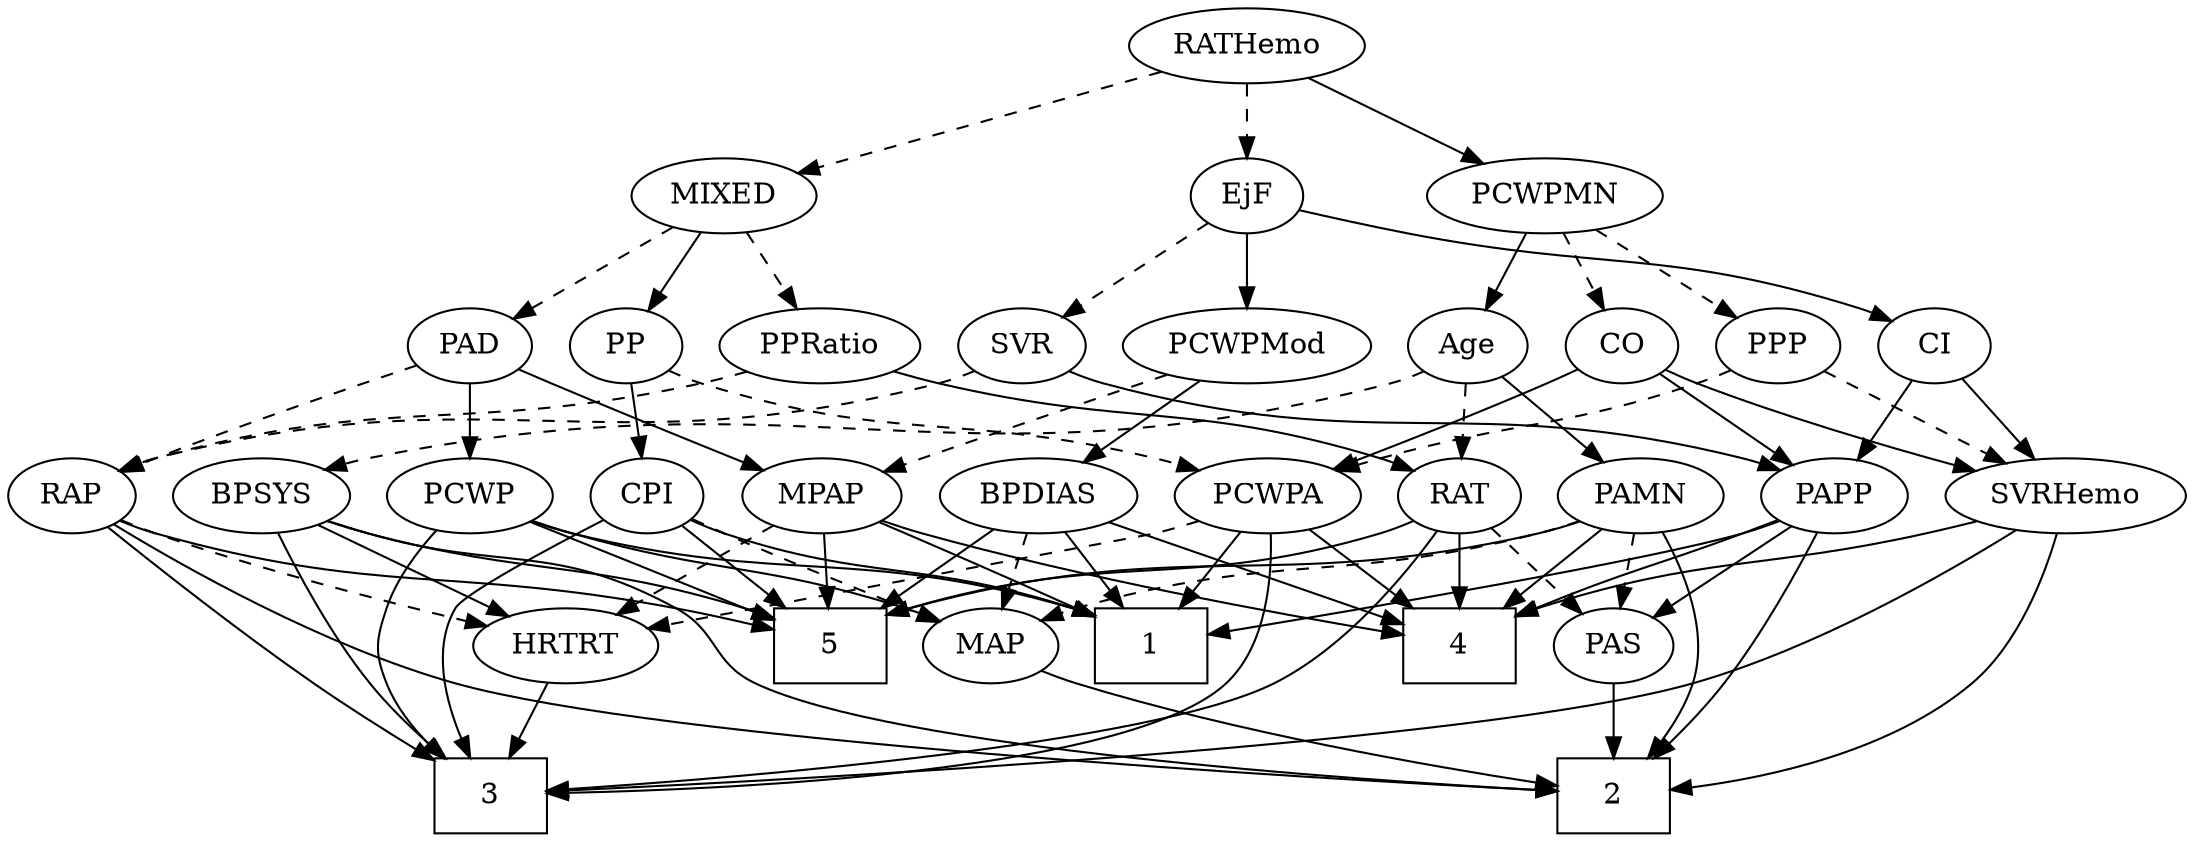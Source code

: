 strict digraph {
	graph [bb="0,0,964.99,396"];
	node [label="\N"];
	1	[height=0.5,
		pos="459.05,90",
		shape=box,
		width=0.75];
	2	[height=0.5,
		pos="256.05,18",
		shape=box,
		width=0.75];
	3	[height=0.5,
		pos="664.05,18",
		shape=box,
		width=0.75];
	4	[height=0.5,
		pos="311.05,90",
		shape=box,
		width=0.75];
	5	[height=0.5,
		pos="649.05,90",
		shape=box,
		width=0.75];
	Age	[height=0.5,
		pos="318.05,234",
		width=0.75];
	BPSYS	[height=0.5,
		pos="853.05,162",
		width=1.0471];
	Age -> BPSYS	[pos="e,825.07,174.5 338.12,221.96 343.18,219.62 348.7,217.42 354.05,216 548.78,164.13 609.09,222.65 806.05,180 809.09,179.34 812.2,178.53 \
815.3,177.63",
		style=dashed];
	PAMN	[height=0.5,
		pos="236.05,162",
		width=1.011];
	Age -> PAMN	[pos="e,253.63,178.01 301.84,219.17 290.33,209.34 274.63,195.93 261.45,184.69",
		style=solid];
	RAT	[height=0.5,
		pos="318.05,162",
		width=0.75827];
	Age -> RAT	[pos="e,318.05,180.1 318.05,215.7 318.05,207.98 318.05,198.71 318.05,190.11",
		style=dashed];
	EjF	[height=0.5,
		pos="391.05,306",
		width=0.75];
	SVR	[height=0.5,
		pos="391.05,234",
		width=0.77632];
	EjF -> SVR	[pos="e,391.05,252.1 391.05,287.7 391.05,279.98 391.05,270.71 391.05,262.11",
		style=dashed];
	PCWPMod	[height=0.5,
		pos="561.05,234",
		width=1.4443];
	EjF -> PCWPMod	[pos="e,528.78,248.29 413.62,295.7 440.5,284.64 485.95,265.92 519.29,252.19",
		style=solid];
	CI	[height=0.5,
		pos="102.05,234",
		width=0.75];
	EjF -> CI	[pos="e,122.62,245.82 366.83,297.73 355.68,294.52 342.25,290.84 330.05,288 245.48,268.33 220.64,278.76 138.05,252 136.12,251.38 134.17,\
250.67 132.22,249.92",
		style=solid];
	RAP	[height=0.5,
		pos="937.05,162",
		width=0.77632];
	RAP -> 2	[pos="e,283.16,19.659 922.63,146.2 901.44,125.52 859.66,88.63 816.05,72 719.9,35.341 402.58,23.122 293.36,19.947",
		style=solid];
	RAP -> 3	[pos="e,691.25,20.389 941.2,143.93 944.92,124.1 947.44,91.583 930.05,72 900.27,38.485 767.65,25.506 701.63,21.055",
		style=solid];
	RAP -> 5	[pos="e,676.25,104.8 915.9,150.12 910.81,147.83 905.32,145.62 900.05,144 810.42,116.44 779.5,135.63 685.82,107.74",
		style=solid];
	HRTRT	[height=0.5,
		pos="734.05,90",
		width=1.1013];
	RAP -> HRTRT	[pos="e,766.9,100.2 915.32,150.49 910.35,148.23 905.05,145.94 900.05,144 858.89,128.04 810.72,113.06 776.91,103.12",
		style=dashed];
	MIXED	[height=0.5,
		pos="573.05,306",
		width=1.1193];
	PAD	[height=0.5,
		pos="759.05,234",
		width=0.79437];
	MIXED -> PAD	[pos="e,736.47,245.14 604.24,294.41 634.15,284.11 680.47,267.74 720.05,252 722.39,251.07 724.8,250.08 727.22,249.08",
		style=dashed];
	PP	[height=0.5,
		pos="464.05,234",
		width=0.75];
	MIXED -> PP	[pos="e,482.8,247.05 550.99,290.83 533.77,279.78 509.77,264.36 491.35,252.53",
		style=solid];
	PPRatio	[height=0.5,
		pos="671.05,234",
		width=1.1013];
	MIXED -> PPRatio	[pos="e,650.63,249.58 593.83,290.15 607.96,280.06 626.83,266.58 642.38,255.47",
		style=dashed];
	MPAP	[height=0.5,
		pos="674.05,162",
		width=0.97491];
	MPAP -> 1	[pos="e,486.35,104.52 647.22,150.11 641.59,147.97 635.65,145.82 630.05,144 573.88,125.72 555.18,128.96 495.82,107.95",
		style=solid];
	MPAP -> 4	[pos="e,338.29,95.2 647.81,149.86 642.03,147.69 635.89,145.6 630.05,144 603.19,136.66 426.46,108.88 348.21,96.738",
		style=solid];
	MPAP -> 5	[pos="e,655.22,108.28 667.99,144.05 665.18,136.18 661.77,126.62 658.61,117.79",
		style=solid];
	MPAP -> HRTRT	[pos="e,720.07,107.31 687.66,145.12 695.3,136.2 704.98,124.91 713.52,114.94",
		style=dashed];
	BPSYS -> 2	[pos="e,283.25,18.972 845.14,144.16 834.34,123.26 812.85,88.372 783.05,72 698.6,25.616 399.29,19.656 293.45,19.02",
		style=solid];
	BPSYS -> 3	[pos="e,691.12,22.531 858.88,144.01 864.41,124.54 869.74,92.676 854.05,72 835.63,47.746 751.1,31.611 701.21,24.021",
		style=solid];
	BPSYS -> 5	[pos="e,676.38,104.43 824.3,150.31 818.29,148.15 811.98,145.95 806.05,144 755.67,127.41 739.24,127.92 686,108.09",
		style=solid];
	BPSYS -> HRTRT	[pos="e,757.33,104.69 830.1,147.5 811.94,136.82 786.37,121.78 766.18,109.9",
		style=solid];
	PAD -> RAP	[pos="e,915.25,173.33 783.45,224.42 811.73,214.35 859.62,196.86 900.05,180 901.91,179.22 903.81,178.41 905.72,177.58",
		style=dashed];
	PAD -> MPAP	[pos="e,691.98,177.77 742.25,219.17 730.12,209.18 713.51,195.5 699.72,184.14",
		style=solid];
	PCWP	[height=0.5,
		pos="762.05,162",
		width=0.97491];
	PAD -> PCWP	[pos="e,761.31,180.1 759.79,215.7 760.12,207.98 760.52,198.71 760.88,190.11",
		style=solid];
	CO	[height=0.5,
		pos="246.05,234",
		width=0.75];
	PCWPA	[height=0.5,
		pos="405.05,162",
		width=1.1555];
	CO -> PCWPA	[pos="e,376.09,175.14 267.31,222.81 272.14,220.54 277.26,218.16 282.05,216 310.3,203.25 342.48,189.4 366.84,179.07",
		style=solid];
	SVRHemo	[height=0.5,
		pos="50.046,162",
		width=1.3902];
	CO -> SVRHemo	[pos="e,87.686,174.05 224.91,222.5 220.08,220.24 214.92,217.95 210.05,216 172.74,201.08 129.43,186.92 97.285,176.99",
		style=solid];
	PAPP	[height=0.5,
		pos="150.05,162",
		width=0.88464];
	CO -> PAPP	[pos="e,168.85,176.71 228.44,220.16 214.06,209.67 193.49,194.68 177.03,182.68",
		style=solid];
	PAS	[height=0.5,
		pos="201.05,90",
		width=0.75];
	PAS -> 2	[pos="e,242.59,36.127 212.98,73.811 219.79,65.141 228.5,54.052 236.31,44.12",
		style=solid];
	PAMN -> 2	[pos="e,253.62,36.189 238.46,143.87 241.87,119.67 248.13,75.211 252.19,46.393",
		style=solid];
	PAMN -> 4	[pos="e,292.7,108.13 252.32,145.81 261.89,136.88 274.21,125.38 285.09,115.23",
		style=solid];
	PAMN -> 5	[pos="e,621.77,97.977 262.96,149.87 269.15,147.64 275.76,145.53 282.05,144 409.54,113.05 445.83,130.72 575.05,108 587.1,105.88 600.13,\
103.06 611.86,100.33",
		style=solid];
	PAMN -> PAS	[pos="e,209.28,107.47 227.75,144.41 223.61,136.13 218.51,125.92 213.88,116.66",
		style=dashed];
	MAP	[height=0.5,
		pos="535.05,90",
		width=0.84854];
	PAMN -> MAP	[pos="e,511.69,102.01 263.51,149.9 269.55,147.73 275.96,145.62 282.05,144 374.81,119.25 402.9,134.96 495.05,108 497.45,107.3 499.91,106.49 \
502.36,105.61",
		style=dashed];
	RATHemo	[height=0.5,
		pos="391.05,378",
		width=1.3721];
	RATHemo -> EjF	[pos="e,391.05,324.1 391.05,359.7 391.05,351.98 391.05,342.71 391.05,334.11",
		style=dashed];
	RATHemo -> MIXED	[pos="e,543.64,318.31 424,364.32 454.92,352.43 501.17,334.65 533.94,322.04",
		style=dashed];
	PCWPMN	[height=0.5,
		pos="271.05,306",
		width=1.3902];
	RATHemo -> PCWPMN	[pos="e,296.17,321.65 365.89,362.33 348.21,352.01 324.35,338.1 304.99,326.8",
		style=solid];
	CPI	[height=0.5,
		pos="594.05,162",
		width=0.75];
	CPI -> 1	[pos="e,486.16,105.06 573.25,150.22 552.52,139.47 520.28,122.75 495.33,109.81",
		style=solid];
	CPI -> 3	[pos="e,642.76,36.053 594.91,143.99 596.46,125.34 600.82,95.023 613.05,72 618.7,61.359 627.11,51.361 635.48,42.979",
		style=solid];
	CPI -> 5	[pos="e,635.59,108.13 605.98,145.81 612.79,137.14 621.5,126.05 629.31,116.12",
		style=solid];
	CPI -> MAP	[pos="e,548.23,106.64 581.24,145.81 573.54,136.67 563.58,124.85 554.87,114.52",
		style=dashed];
	RAT -> 3	[pos="e,636.94,19.192 328.43,144.98 342.53,124.61 369.73,89.949 402.05,72 474.54,31.739 573.48,21.861 626.63,19.566",
		style=solid];
	RAT -> 4	[pos="e,312.76,108.1 316.32,143.7 315.54,135.98 314.62,126.71 313.76,118.11",
		style=solid];
	RAT -> 5	[pos="e,621.72,97.719 338.59,150.09 343.54,147.8 348.9,145.6 354.05,144 449.08,114.46 477.39,127.15 575.05,108 587.05,105.65 600.08,102.76 \
611.81,100.05",
		style=solid];
	RAT -> PAS	[pos="e,220.69,102.75 298.46,149.28 279.56,137.98 250.75,120.74 229.36,107.94",
		style=dashed];
	SVR -> RAP	[pos="e,916,174.22 412.09,221.78 417.19,219.5 422.71,217.38 428.05,216 631.71,163.25 696.38,232.75 900.05,180 902.21,179.44 904.41,178.76 \
906.6,177.99",
		style=dashed];
	SVR -> PAPP	[pos="e,174.5,173.96 369.45,222.14 364.47,219.9 359.14,217.71 354.05,216 283.72,192.38 261.81,202.29 191.05,180 188.75,179.28 186.41,178.48 \
184.06,177.63",
		style=solid];
	PCWPMod -> MPAP	[pos="e,652.51,176.34 585.29,217.98 602.45,207.35 625.59,193.02 643.94,181.65",
		style=dashed];
	BPDIAS	[height=0.5,
		pos="507.05,162",
		width=1.1735];
	PCWPMod -> BPDIAS	[pos="e,519.75,179.47 548.25,216.41 541.59,207.78 533.32,197.06 525.94,187.5",
		style=solid];
	PCWPA -> 1	[pos="e,445.84,108.12 417.57,144.76 424.12,136.27 432.3,125.68 439.65,116.15",
		style=solid];
	PCWPA -> 3	[pos="e,636.69,21.312 403.4,143.73 402.51,123.7 404.37,90.997 423.05,72 451.03,43.543 565.93,28.434 626.41,22.318",
		style=solid];
	PCWPA -> 4	[pos="e,333.93,108.04 385.11,146.15 372.59,136.83 356.17,124.61 341.98,114.04",
		style=solid];
	PCWPA -> HRTRT	[pos="e,704.5,102.2 435.82,149.83 442.43,147.69 449.43,145.61 456.05,144 556.15,119.63 585.09,132.98 685.05,108 688.23,107.2 691.51,106.29 \
694.78,105.3",
		style=dashed];
	PCWPMN -> Age	[pos="e,307.31,250.99 282.18,288.41 288,279.74 295.24,268.97 301.68,259.38",
		style=solid];
	PCWPMN -> CO	[pos="e,252.04,251.79 264.99,288.05 262.14,280.06 258.66,270.33 255.47,261.4",
		style=dashed];
	PPP	[height=0.5,
		pos="174.05,234",
		width=0.75];
	PCWPMN -> PPP	[pos="e,191.63,247.69 249.52,289.46 234.82,278.86 215.29,264.76 199.77,253.57",
		style=dashed];
	SVRHemo -> 2	[pos="e,228.71,29.871 65.176,144.71 83.5,125.62 115.92,93.827 148.05,72 170.37,56.834 197.67,43.476 219.24,33.964",
		style=solid];
	SVRHemo -> 3	[pos="e,636.82,19.384 75.968,146.57 92.715,136.7 114.56,122.77 132.05,108 148.63,93.995 145.67,81.778 165.05,72 245.99,31.156 525.16,21.693 \
626.72,19.582",
		style=solid];
	SVRHemo -> 4	[pos="e,283.87,97.91 87.777,149.98 94.837,147.96 102.16,145.9 109.05,144 166.57,128.17 233.6,110.79 274.15,100.4",
		style=solid];
	BPDIAS -> 1	[pos="e,471.01,108.45 495.67,144.41 490.04,136.2 483.11,126.1 476.81,116.9",
		style=solid];
	BPDIAS -> 4	[pos="e,338.35,100.75 475.55,149.75 440.84,137.35 385.03,117.42 348.2,104.27",
		style=solid];
	BPDIAS -> 5	[pos="e,621.97,104.35 533.75,147.83 556.12,136.81 588.26,120.97 612.92,108.81",
		style=solid];
	BPDIAS -> MAP	[pos="e,528.33,107.79 513.82,144.05 517.06,135.97 521,126.12 524.6,117.11",
		style=dashed];
	MAP -> 2	[pos="e,283.36,23.372 511.63,78.2 506.25,75.959 500.51,73.75 495.05,72 425.24,49.637 341.03,33.352 293.49,25.104",
		style=solid];
	PP -> CPI	[pos="e,573.45,174.09 484.36,222.06 505.89,210.47 540.09,192.05 564.58,178.86",
		style=solid];
	PP -> PCWPA	[pos="e,418.64,179.13 451.24,217.81 443.65,208.8 433.85,197.18 425.24,186.95",
		style=dashed];
	PPP -> PCWPA	[pos="e,373.61,173.9 195.07,222.23 199.92,219.98 205.1,217.77 210.05,216 272.17,193.81 290.71,198.44 354.05,180 357.23,179.07 360.51,178.08 \
363.8,177.05",
		style=dashed];
	PPP -> SVRHemo	[pos="e,75.953,177.63 154.12,221.75 135.47,211.22 107.2,195.26 84.824,182.63",
		style=dashed];
	PPRatio -> RAP	[pos="e,915.86,173.75 700.99,222.12 707.55,219.93 714.49,217.76 721.05,216 799.4,194.89 822.88,205.11 900.05,180 902.18,179.31 904.35,\
178.52 906.51,177.69",
		style=dashed];
	PPRatio -> RAT	[pos="e,338.56,174.01 641.79,221.78 635.36,219.61 628.53,217.54 622.05,216 505.13,188.16 469.3,214.06 354.05,180 352.11,179.43 350.14,\
178.76 348.18,178.04",
		style=solid];
	PCWP -> 1	[pos="e,486.24,104.81 735.82,149.84 730.04,147.67 723.9,145.58 718.05,144 624.17,118.59 592.89,136.53 495.85,107.75",
		style=solid];
	PCWP -> 3	[pos="e,691.28,22.562 772.93,144.61 783.99,125.71 797.57,94.369 783.05,72 765.06,44.294 728.86,30.951 701.08,24.599",
		style=solid];
	PCWP -> 5	[pos="e,676.08,107.75 740.53,147.67 724.79,137.92 703.08,124.47 684.76,113.12",
		style=solid];
	PCWP -> MAP	[pos="e,562.56,98.168 735.19,150.2 729.56,148.05 723.63,145.88 718.05,144 668.2,127.19 609.65,110.81 572.46,100.81",
		style=solid];
	CI -> SVRHemo	[pos="e,62.278,179.47 90.505,217.46 84.025,208.74 75.789,197.65 68.44,187.76",
		style=solid];
	CI -> PAPP	[pos="e,138.86,179.31 112.94,217.12 118.87,208.47 126.34,197.58 133.02,187.83",
		style=solid];
	PAPP -> 1	[pos="e,431.99,94.542 174.04,150.12 179.55,147.89 185.44,145.7 191.05,144 271.73,119.56 369.58,103.51 421.85,95.977",
		style=solid];
	PAPP -> 2	[pos="e,228.92,27.622 148.83,144.01 148.31,124.84 150.16,93.52 165.05,72 178.13,53.092 200.31,39.971 219.51,31.514",
		style=solid];
	PAPP -> 4	[pos="e,283.94,102.79 174.5,150.37 201.09,138.81 243.88,120.2 274.47,106.9",
		style=solid];
	PAPP -> PAS	[pos="e,189.52,106.82 161.62,145.12 168.07,136.26 176.25,125.04 183.48,115.12",
		style=solid];
	HRTRT -> 3	[pos="e,681.34,36.292 718.16,73.116 709.42,64.373 698.38,53.334 688.56,43.51",
		style=solid];
}
